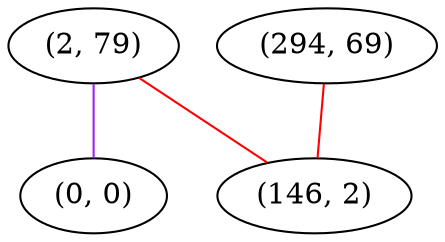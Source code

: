 graph "" {
"(2, 79)";
"(0, 0)";
"(294, 69)";
"(146, 2)";
"(2, 79)" -- "(0, 0)"  [color=purple, key=0, weight=4];
"(2, 79)" -- "(146, 2)"  [color=red, key=0, weight=1];
"(294, 69)" -- "(146, 2)"  [color=red, key=0, weight=1];
}
